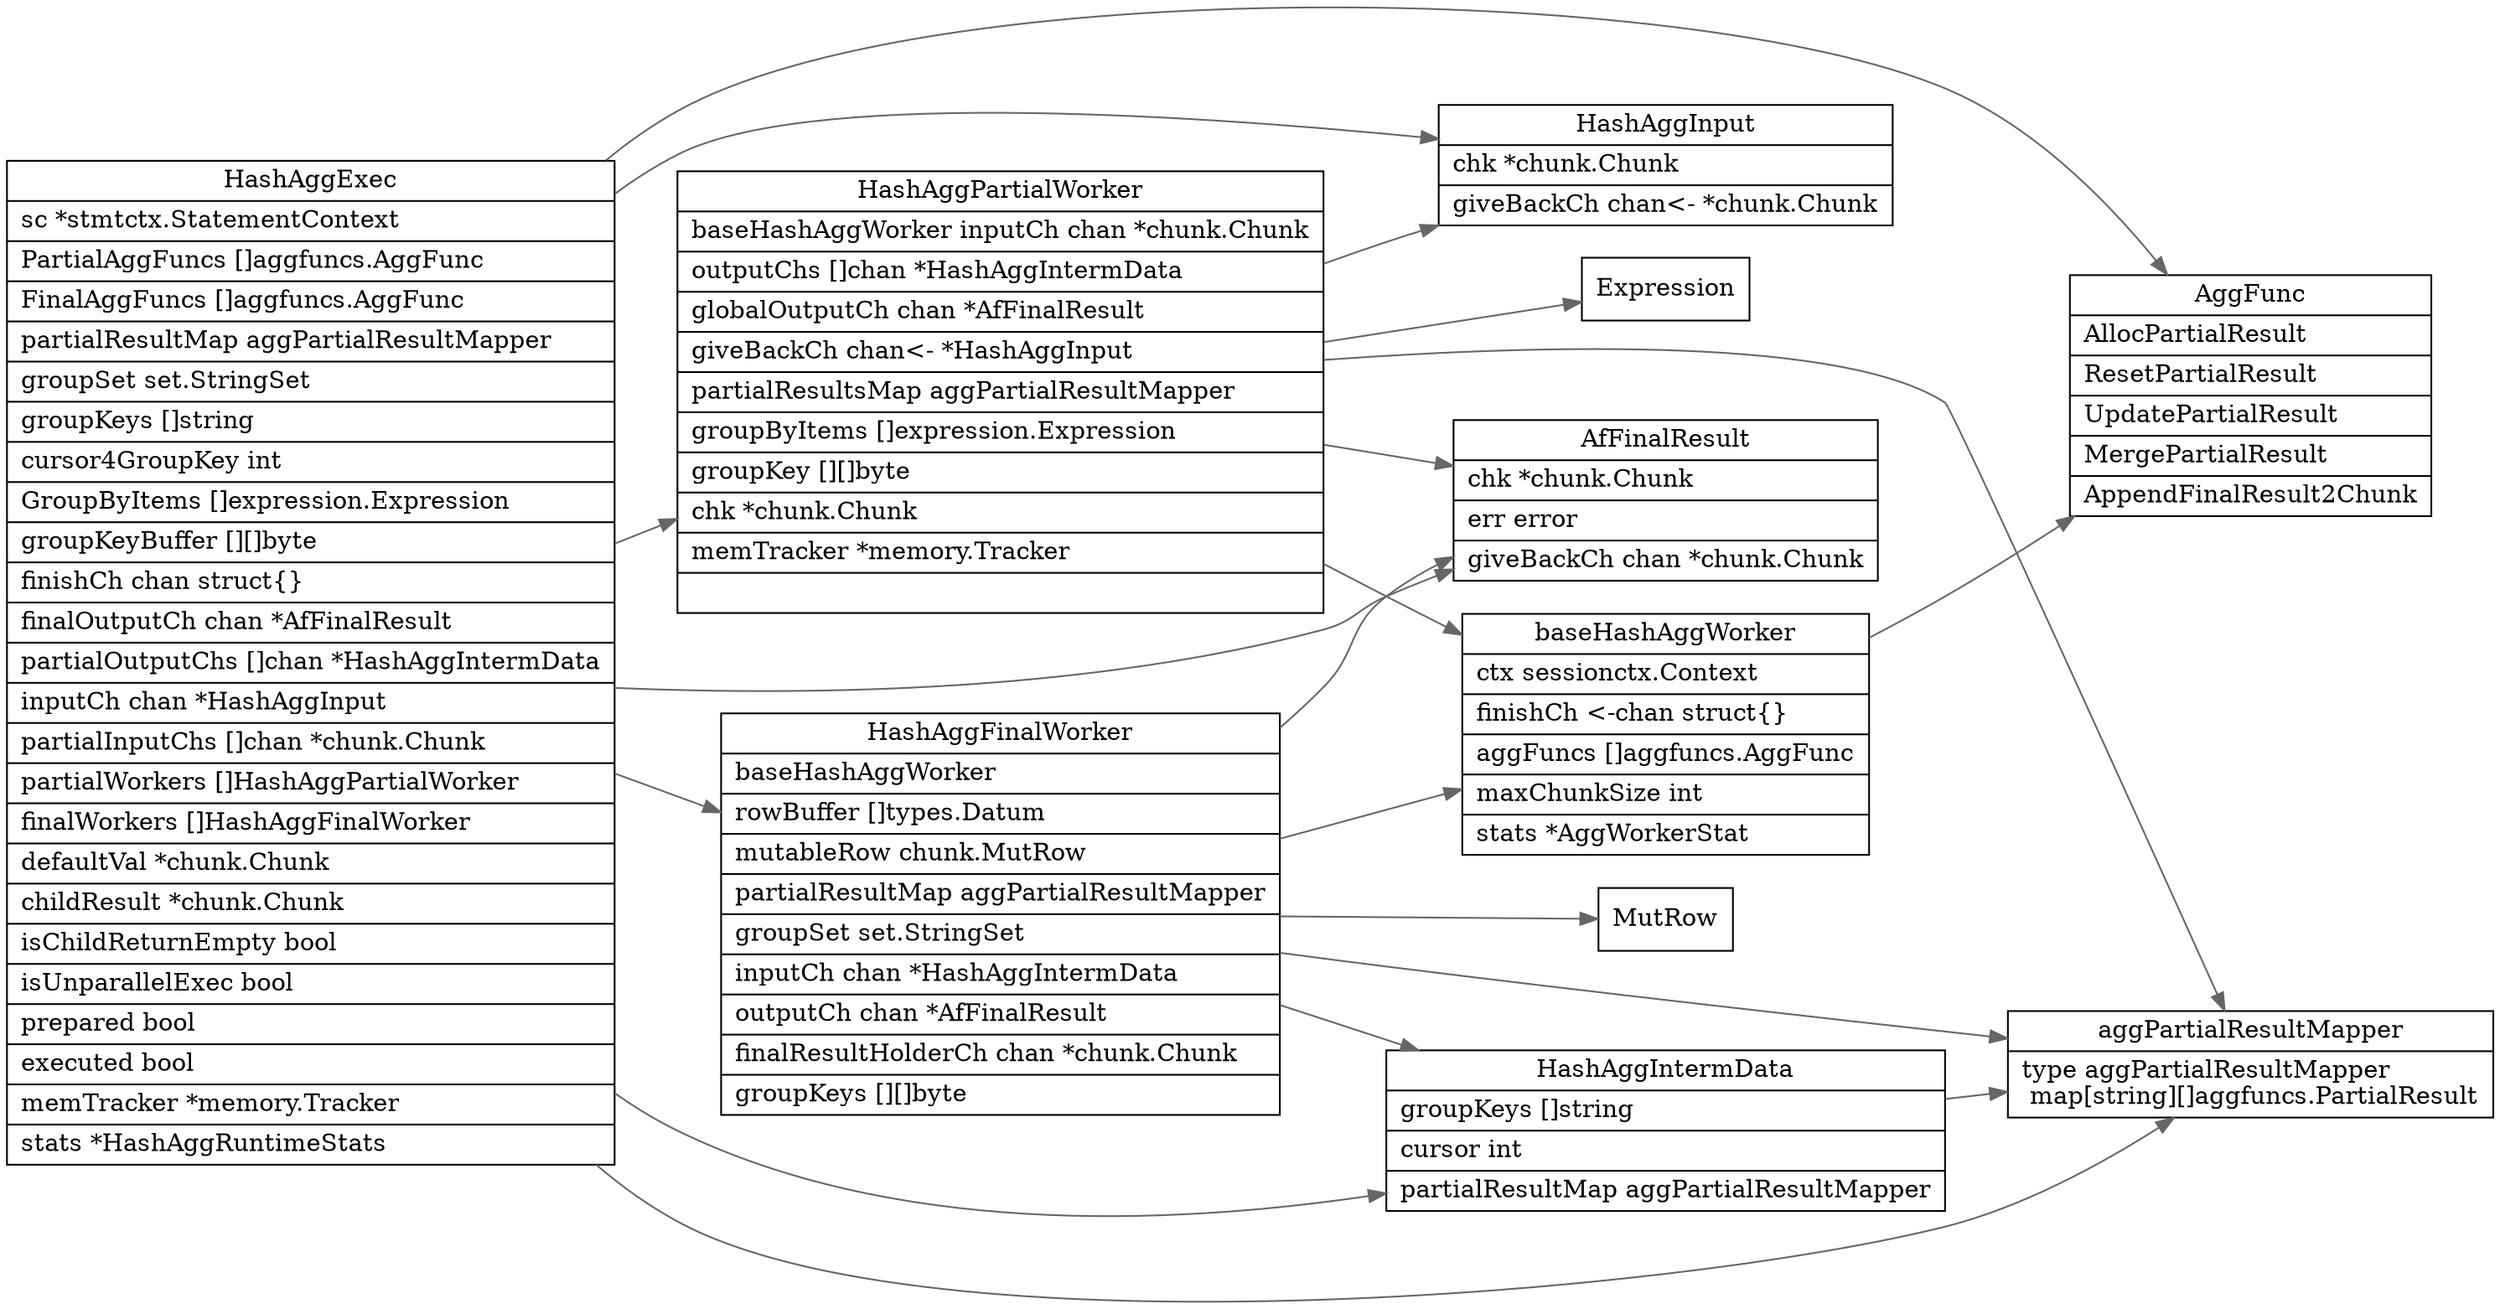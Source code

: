 digraph HashAggExec {
  node[shape=box];
  edge[color=gray40];
  newrank=true;
  rankdir=LR;
  HashAggExec[
    shape="record";
    label="{{
      HashAggExec|
	      sc               *stmtctx.StatementContext\l|
	      PartialAggFuncs  []aggfuncs.AggFunc\l|
	      FinalAggFuncs    []aggfuncs.AggFunc\l|
	      partialResultMap aggPartialResultMapper\l|
	      groupSet         set.StringSet\l|
	      groupKeys        []string\l|
	      cursor4GroupKey  int\l|
	      GroupByItems     []expression.Expression\l|
	      groupKeyBuffer   [][]byte\l|
	      finishCh         chan struct\{\}\l|
	      finalOutputCh    chan *AfFinalResult\l|
	      partialOutputChs []chan *HashAggIntermData\l|
	      inputCh          chan *HashAggInput\l|
	      partialInputChs  []chan *chunk.Chunk\l|
	      partialWorkers   []HashAggPartialWorker\l|
	      finalWorkers     []HashAggFinalWorker\l|
	      defaultVal       *chunk.Chunk\l|
	      childResult      *chunk.Chunk\l|
	      isChildReturnEmpty bool\l|
	      isUnparallelExec bool\l|
	      prepared         bool\l|
	      executed         bool\l|
	      memTracker *memory.Tracker\l|
	      stats *HashAggRuntimeStats\l
    }}"];
  HashAggExec -> {
    AggFunc;
    AfFinalResult;
    HashAggIntermData;
    HashAggPartialWorker;
    HashAggFinalWorker;
    HashAggInput;
    aggPartialResultMapper;
  }
  aggPartialResultMapper[
    shape="record";
    label="{{
      aggPartialResultMapper|
      type aggPartialResultMapper\l 
      map[string][]aggfuncs.PartialResult\l
    }}"];
  HashAggPartialWorker[
    shape="record";
    label="{{
      HashAggPartialWorker|
	      baseHashAggWorker
	        inputCh           chan *chunk.Chunk\l|
	        outputChs         []chan *HashAggIntermData\l|
	        globalOutputCh    chan *AfFinalResult\l|
	        giveBackCh        chan\<- *HashAggInput\l|
	        partialResultsMap aggPartialResultMapper\l|
	        groupByItems      []expression.Expression\l|
	        groupKey          [][]byte\l|
	        chk        *chunk.Chunk\l|
	        memTracker *memory.Tracker\l|
    }}"];
  HashAggPartialWorker -> {
    baseHashAggWorker;
    aggPartialResultMapper;
    AfFinalResult;
    HashAggInput;
    Expression;
  }
  HashAggFinalWorker[
    shape="record";
    label="{{
      HashAggFinalWorker|
	      baseHashAggWorker\l|
	      rowBuffer           []types.Datum\l|
	      mutableRow          chunk.MutRow\l|
	      partialResultMap    aggPartialResultMapper\l|
	      groupSet            set.StringSet\l|
	      inputCh             chan *HashAggIntermData\l|
	      outputCh            chan *AfFinalResult\l|
	      finalResultHolderCh chan *chunk.Chunk\l|
	      groupKeys           [][]byte\l
    }}"];
  HashAggFinalWorker -> {
    baseHashAggWorker;
    aggPartialResultMapper;
    HashAggIntermData;
    AfFinalResult;
    MutRow;
  };
  baseHashAggWorker[
    shape="record";
    label="{{
      baseHashAggWorker|
	      ctx          sessionctx.Context\l|
	      finishCh     \<-chan struct\{\}\l|
	      aggFuncs     []aggfuncs.AggFunc\l|
	      maxChunkSize int\l|
	      stats        *AggWorkerStat\l
    }}"];
  baseHashAggWorker -> {
    AggFunc;
  }

  HashAggInput[
    shape="record";
    label="{{
      HashAggInput|
        chk *chunk.Chunk\l|
        giveBackCh chan\<- *chunk.Chunk\l
    }}"];
  HashAggIntermData[
    shape="record";
    label="{{
      HashAggIntermData|
	      groupKeys        []string\l|
	      cursor           int\l|
	      partialResultMap aggPartialResultMapper\l
    }}"];
  HashAggIntermData -> aggPartialResultMapper;
  AggFunc[
    shape="record";
    label="{{
      AggFunc|
        AllocPartialResult\l|
        ResetPartialResult\l|
        UpdatePartialResult\l|
        MergePartialResult\l|
        AppendFinalResult2Chunk\l
    }}"];
  AfFinalResult[
      shape="record";
      label="{{
        AfFinalResult|
	        chk        *chunk.Chunk\l|
	        err        error\l|
	        giveBackCh chan *chunk.Chunk\l
      }}"];
}
